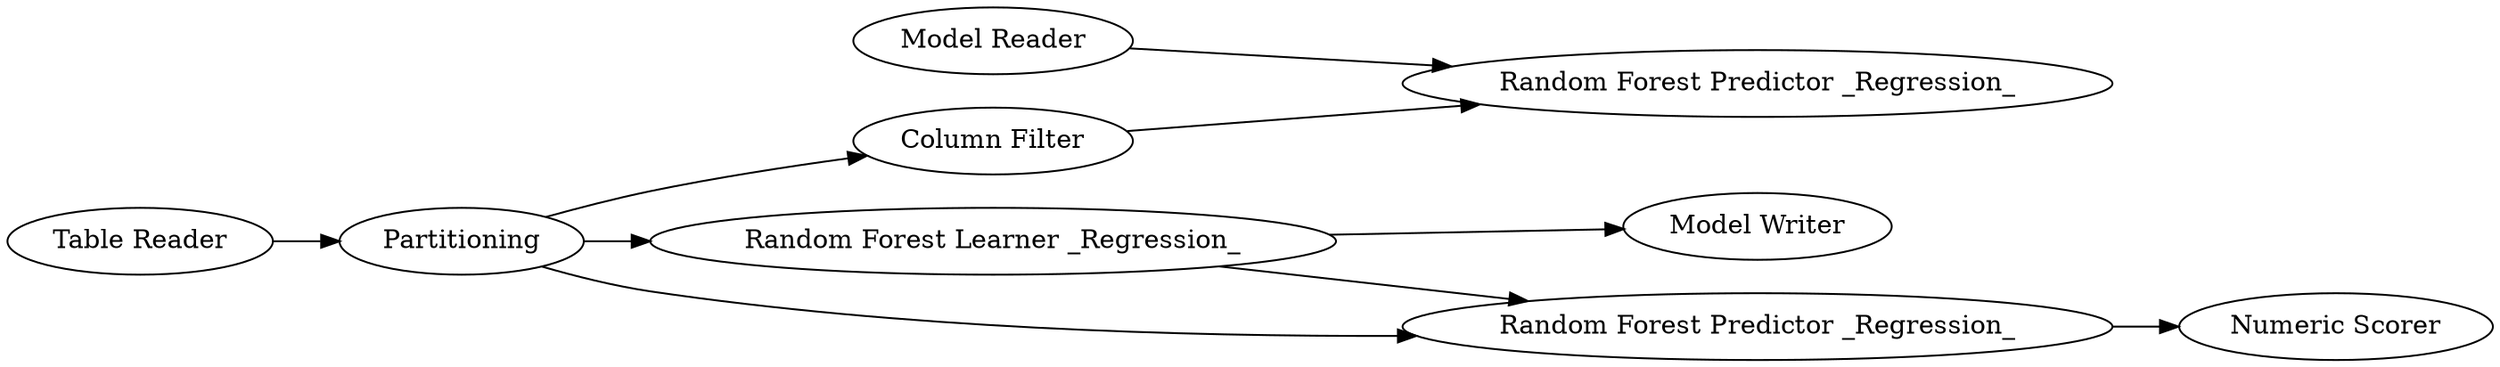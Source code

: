 digraph {
	"2356068905013791862_60" [label="Random Forest Learner _Regression_"]
	"2356068905013791862_63" [label="Random Forest Predictor _Regression_"]
	"2356068905013791862_61" [label="Random Forest Predictor _Regression_"]
	"2356068905013791862_51" [label="Model Reader"]
	"2356068905013791862_62" [label="Numeric Scorer"]
	"2356068905013791862_53" [label="Column Filter"]
	"2356068905013791862_54" [label="Table Reader"]
	"2356068905013791862_24" [label=Partitioning]
	"2356068905013791862_50" [label="Model Writer"]
	"2356068905013791862_24" -> "2356068905013791862_60"
	"2356068905013791862_51" -> "2356068905013791862_63"
	"2356068905013791862_54" -> "2356068905013791862_24"
	"2356068905013791862_53" -> "2356068905013791862_63"
	"2356068905013791862_24" -> "2356068905013791862_53"
	"2356068905013791862_60" -> "2356068905013791862_50"
	"2356068905013791862_61" -> "2356068905013791862_62"
	"2356068905013791862_24" -> "2356068905013791862_61"
	"2356068905013791862_60" -> "2356068905013791862_61"
	rankdir=LR
}
